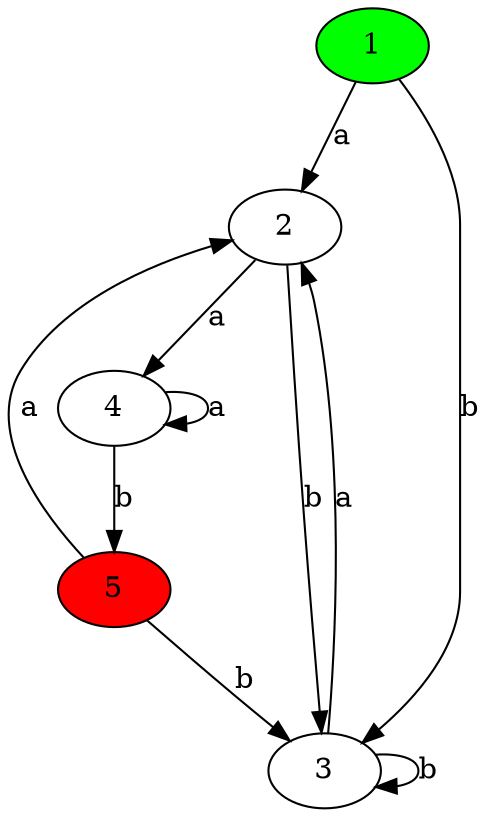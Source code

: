 digraph {
	1 [style=filled, fillcolor=green]
	5 [style=filled, fillcolor=red]
	1 -> 2 [label="a"]
	2 -> 4 [label="a"]
	3 -> 2 [label="a"]
	4 -> 4 [label="a"]
	5 -> 2 [label="a"]
	1 -> 3 [label="b"]
	2 -> 3 [label="b"]
	3 -> 3 [label="b"]
	4 -> 5 [label="b"]
	5 -> 3 [label="b"]
}
